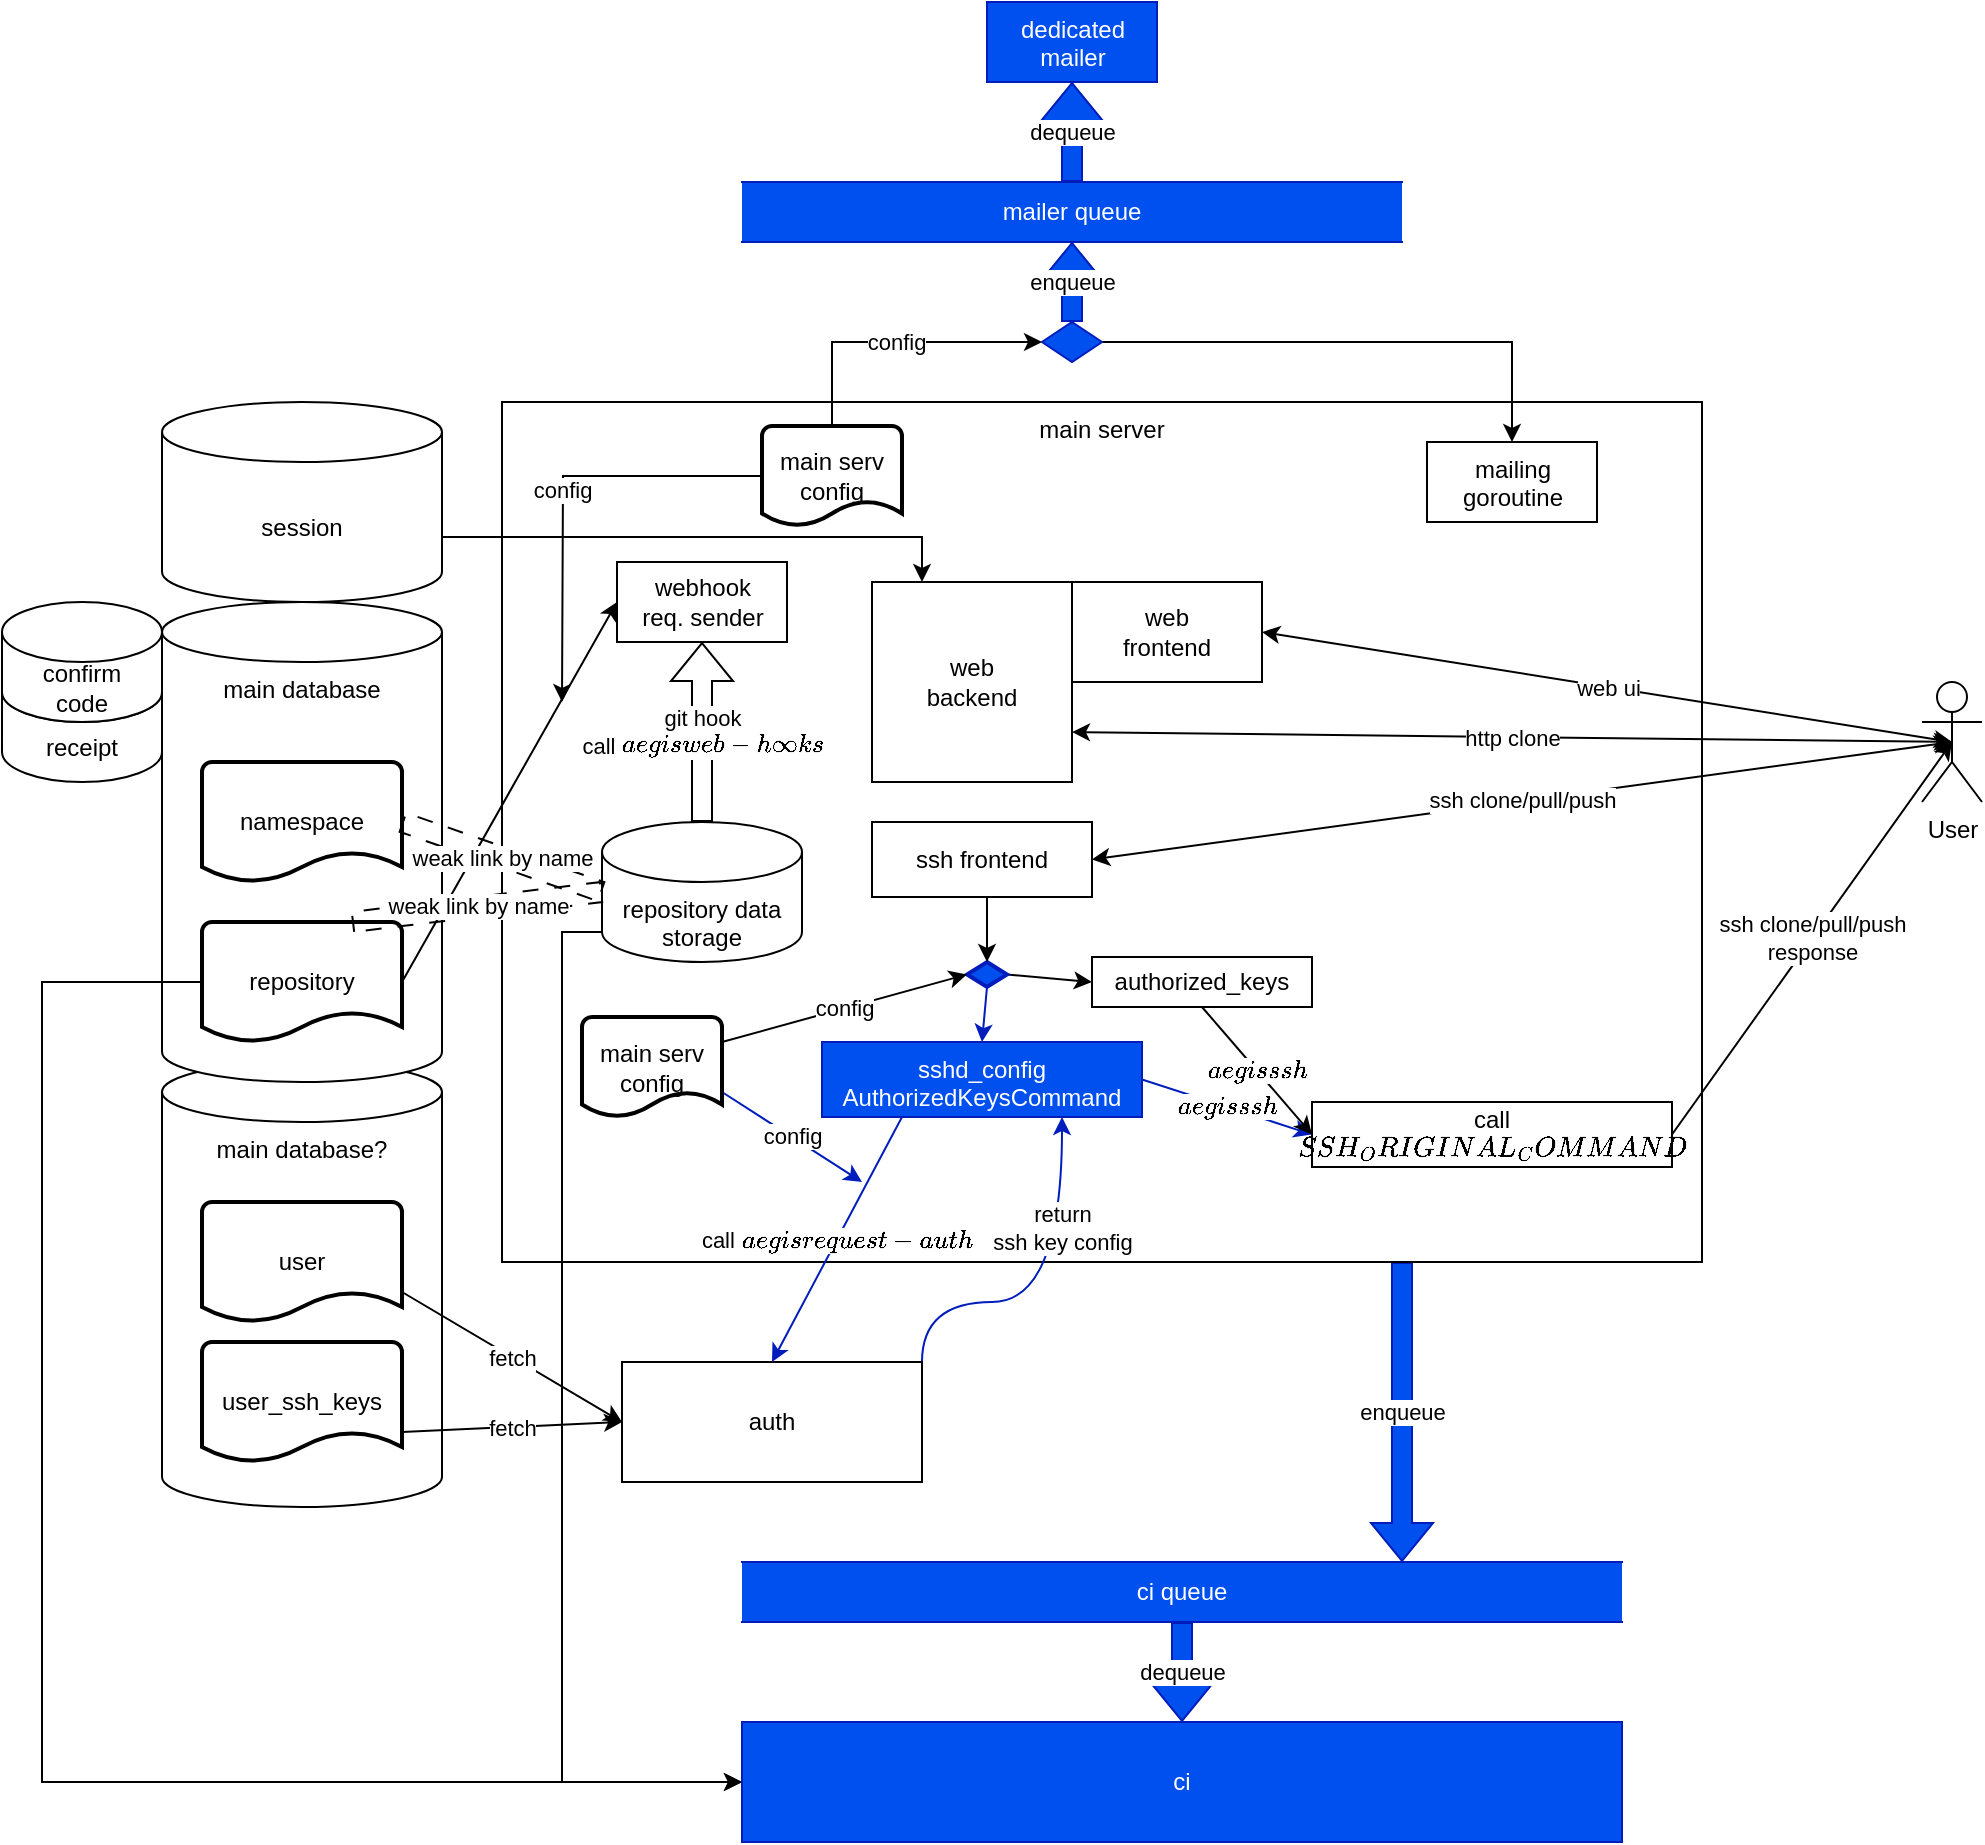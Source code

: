 <mxfile version="28.1.0">
  <diagram name="Page-1" id="-2Qo1Mikl49G80mD-3KS">
    <mxGraphModel dx="2057" dy="-151" grid="1" gridSize="10" guides="1" tooltips="1" connect="1" arrows="1" fold="1" page="1" pageScale="1" pageWidth="850" pageHeight="1100" math="0" shadow="0">
      <root>
        <mxCell id="0" />
        <mxCell id="1" parent="0" />
        <mxCell id="X72r7XVP_3cBEvhx8ZKM-105" value="main database?" style="shape=cylinder3;whiteSpace=wrap;html=1;boundedLbl=1;backgroundOutline=1;size=15;verticalAlign=top;" vertex="1" parent="1">
          <mxGeometry x="-590" y="1690" width="140" height="222.5" as="geometry" />
        </mxCell>
        <mxCell id="X72r7XVP_3cBEvhx8ZKM-45" value="main database" style="shape=cylinder3;whiteSpace=wrap;html=1;boundedLbl=1;backgroundOutline=1;size=15;verticalAlign=top;" vertex="1" parent="1">
          <mxGeometry x="-590" y="1460" width="140" height="240" as="geometry" />
        </mxCell>
        <mxCell id="X72r7XVP_3cBEvhx8ZKM-59" value="User" style="shape=umlActor;verticalLabelPosition=bottom;verticalAlign=top;html=1;outlineConnect=0;" vertex="1" parent="1">
          <mxGeometry x="290" y="1500" width="30" height="60" as="geometry" />
        </mxCell>
        <mxCell id="X72r7XVP_3cBEvhx8ZKM-75" value="fetch" style="rounded=0;orthogonalLoop=1;jettySize=auto;html=1;exitX=1;exitY=0.75;exitDx=0;exitDy=0;exitPerimeter=0;entryX=0;entryY=0.5;entryDx=0;entryDy=0;" edge="1" parent="1" source="X72r7XVP_3cBEvhx8ZKM-66" target="X72r7XVP_3cBEvhx8ZKM-69">
          <mxGeometry relative="1" as="geometry" />
        </mxCell>
        <mxCell id="X72r7XVP_3cBEvhx8ZKM-66" value="user" style="strokeWidth=2;html=1;shape=mxgraph.flowchart.document2;whiteSpace=wrap;size=0.25;" vertex="1" parent="1">
          <mxGeometry x="-570" y="1760" width="100" height="60" as="geometry" />
        </mxCell>
        <mxCell id="X72r7XVP_3cBEvhx8ZKM-76" value="fetch" style="rounded=0;orthogonalLoop=1;jettySize=auto;html=1;exitX=1;exitY=0.75;exitDx=0;exitDy=0;exitPerimeter=0;entryX=0;entryY=0.5;entryDx=0;entryDy=0;" edge="1" parent="1" source="X72r7XVP_3cBEvhx8ZKM-67" target="X72r7XVP_3cBEvhx8ZKM-69">
          <mxGeometry relative="1" as="geometry" />
        </mxCell>
        <mxCell id="X72r7XVP_3cBEvhx8ZKM-67" value="user_ssh_keys" style="strokeWidth=2;html=1;shape=mxgraph.flowchart.document2;whiteSpace=wrap;size=0.25;" vertex="1" parent="1">
          <mxGeometry x="-570" y="1830" width="100" height="60" as="geometry" />
        </mxCell>
        <mxCell id="X72r7XVP_3cBEvhx8ZKM-122" value="enqueue" style="edgeStyle=orthogonalEdgeStyle;rounded=0;orthogonalLoop=1;jettySize=auto;html=1;shape=flexArrow;entryX=0.5;entryY=1;entryDx=0;entryDy=0;exitX=0.5;exitY=0;exitDx=0;exitDy=0;fillColor=#0050ef;strokeColor=#001DBC;" edge="1" parent="1" source="X72r7XVP_3cBEvhx8ZKM-146" target="X72r7XVP_3cBEvhx8ZKM-144">
          <mxGeometry relative="1" as="geometry">
            <mxPoint x="-135" y="1240" as="sourcePoint" />
            <mxPoint x="-135" y="1190" as="targetPoint" />
          </mxGeometry>
        </mxCell>
        <mxCell id="X72r7XVP_3cBEvhx8ZKM-125" value="enqueue" style="edgeStyle=orthogonalEdgeStyle;rounded=0;orthogonalLoop=1;jettySize=auto;html=1;exitX=0.75;exitY=1;exitDx=0;exitDy=0;entryX=0.75;entryY=0;entryDx=0;entryDy=0;shape=flexArrow;fillColor=#0050ef;strokeColor=#001DBC;" edge="1" parent="1" source="X72r7XVP_3cBEvhx8ZKM-68" target="X72r7XVP_3cBEvhx8ZKM-143">
          <mxGeometry relative="1" as="geometry" />
        </mxCell>
        <mxCell id="X72r7XVP_3cBEvhx8ZKM-68" value="main server" style="rounded=0;whiteSpace=wrap;html=1;verticalAlign=top;" vertex="1" parent="1">
          <mxGeometry x="-420" y="1360" width="600" height="430" as="geometry" />
        </mxCell>
        <mxCell id="X72r7XVP_3cBEvhx8ZKM-77" value="return&lt;div&gt;ssh key config&lt;/div&gt;" style="edgeStyle=orthogonalEdgeStyle;rounded=0;orthogonalLoop=1;jettySize=auto;html=1;exitX=1;exitY=0;exitDx=0;exitDy=0;entryX=0.75;entryY=1;entryDx=0;entryDy=0;curved=1;fillColor=#0050ef;strokeColor=#001DBC;" edge="1" parent="1" source="X72r7XVP_3cBEvhx8ZKM-69" target="X72r7XVP_3cBEvhx8ZKM-70">
          <mxGeometry x="0.429" relative="1" as="geometry">
            <Array as="points">
              <mxPoint x="-140" y="1810" />
            </Array>
            <mxPoint as="offset" />
          </mxGeometry>
        </mxCell>
        <mxCell id="X72r7XVP_3cBEvhx8ZKM-69" value="auth" style="rounded=0;whiteSpace=wrap;html=1;verticalAlign=middle;" vertex="1" parent="1">
          <mxGeometry x="-360" y="1840" width="150" height="60" as="geometry" />
        </mxCell>
        <mxCell id="X72r7XVP_3cBEvhx8ZKM-72" value="call `aegis request-auth`" style="rounded=0;orthogonalLoop=1;jettySize=auto;html=1;exitX=0.25;exitY=1;exitDx=0;exitDy=0;entryX=0.5;entryY=0;entryDx=0;entryDy=0;fillColor=#0050ef;strokeColor=#001DBC;" edge="1" parent="1" source="X72r7XVP_3cBEvhx8ZKM-70" target="X72r7XVP_3cBEvhx8ZKM-69">
          <mxGeometry relative="1" as="geometry" />
        </mxCell>
        <mxCell id="X72r7XVP_3cBEvhx8ZKM-139" value="`aegis ssh`" style="rounded=0;orthogonalLoop=1;jettySize=auto;html=1;exitX=1;exitY=0.5;exitDx=0;exitDy=0;entryX=0;entryY=0.5;entryDx=0;entryDy=0;fillColor=#0050ef;strokeColor=#001DBC;" edge="1" parent="1" source="X72r7XVP_3cBEvhx8ZKM-70" target="X72r7XVP_3cBEvhx8ZKM-138">
          <mxGeometry relative="1" as="geometry" />
        </mxCell>
        <mxCell id="X72r7XVP_3cBEvhx8ZKM-70" value="sshd_config&lt;div&gt;AuthorizedKeysCommand&lt;/div&gt;" style="rounded=0;whiteSpace=wrap;html=1;verticalAlign=top;fillColor=#0050ef;fontColor=#ffffff;strokeColor=#001DBC;" vertex="1" parent="1">
          <mxGeometry x="-260" y="1680" width="160" height="37.5" as="geometry" />
        </mxCell>
        <mxCell id="X72r7XVP_3cBEvhx8ZKM-73" value="config" style="rounded=0;orthogonalLoop=1;jettySize=auto;html=1;exitX=1;exitY=0.75;exitDx=0;exitDy=0;exitPerimeter=0;fillColor=#0050ef;strokeColor=#001DBC;" edge="1" parent="1" source="X72r7XVP_3cBEvhx8ZKM-71">
          <mxGeometry relative="1" as="geometry">
            <mxPoint x="-240" y="1750" as="targetPoint" />
          </mxGeometry>
        </mxCell>
        <mxCell id="X72r7XVP_3cBEvhx8ZKM-71" value="main serv&lt;div&gt;config&lt;/div&gt;" style="strokeWidth=2;html=1;shape=mxgraph.flowchart.document2;whiteSpace=wrap;size=0.25;" vertex="1" parent="1">
          <mxGeometry x="-380" y="1667.5" width="70" height="50" as="geometry" />
        </mxCell>
        <mxCell id="X72r7XVP_3cBEvhx8ZKM-152" style="edgeStyle=orthogonalEdgeStyle;rounded=0;orthogonalLoop=1;jettySize=auto;html=1;exitX=0;exitY=1;exitDx=0;exitDy=-15;exitPerimeter=0;entryX=0;entryY=0.5;entryDx=0;entryDy=0;" edge="1" parent="1" source="X72r7XVP_3cBEvhx8ZKM-78" target="X72r7XVP_3cBEvhx8ZKM-124">
          <mxGeometry relative="1" as="geometry" />
        </mxCell>
        <mxCell id="X72r7XVP_3cBEvhx8ZKM-155" value="git hook&lt;div&gt;call `aegis web-hooks`&lt;/div&gt;" style="edgeStyle=orthogonalEdgeStyle;rounded=0;orthogonalLoop=1;jettySize=auto;html=1;exitX=0.5;exitY=0;exitDx=0;exitDy=0;exitPerimeter=0;entryX=0.5;entryY=1;entryDx=0;entryDy=0;shape=flexArrow;" edge="1" parent="1" source="X72r7XVP_3cBEvhx8ZKM-78" target="X72r7XVP_3cBEvhx8ZKM-153">
          <mxGeometry relative="1" as="geometry" />
        </mxCell>
        <mxCell id="X72r7XVP_3cBEvhx8ZKM-78" value="repository data storage" style="shape=cylinder3;whiteSpace=wrap;html=1;boundedLbl=1;backgroundOutline=1;size=15;verticalAlign=top;" vertex="1" parent="1">
          <mxGeometry x="-370" y="1570" width="100" height="70" as="geometry" />
        </mxCell>
        <mxCell id="X72r7XVP_3cBEvhx8ZKM-121" style="edgeStyle=orthogonalEdgeStyle;rounded=0;orthogonalLoop=1;jettySize=auto;html=1;exitX=0;exitY=0.5;exitDx=0;exitDy=0;exitPerimeter=0;entryX=0;entryY=0.5;entryDx=0;entryDy=0;" edge="1" parent="1" source="X72r7XVP_3cBEvhx8ZKM-79" target="X72r7XVP_3cBEvhx8ZKM-124">
          <mxGeometry relative="1" as="geometry">
            <Array as="points">
              <mxPoint x="-650" y="1650" />
              <mxPoint x="-650" y="2050" />
            </Array>
          </mxGeometry>
        </mxCell>
        <mxCell id="X72r7XVP_3cBEvhx8ZKM-156" style="rounded=0;orthogonalLoop=1;jettySize=auto;html=1;exitX=1;exitY=0.5;exitDx=0;exitDy=0;exitPerimeter=0;entryX=0;entryY=0.5;entryDx=0;entryDy=0;" edge="1" parent="1" source="X72r7XVP_3cBEvhx8ZKM-79" target="X72r7XVP_3cBEvhx8ZKM-153">
          <mxGeometry relative="1" as="geometry" />
        </mxCell>
        <mxCell id="X72r7XVP_3cBEvhx8ZKM-79" value="repository" style="strokeWidth=2;html=1;shape=mxgraph.flowchart.document2;whiteSpace=wrap;size=0.25;" vertex="1" parent="1">
          <mxGeometry x="-570" y="1620" width="100" height="60" as="geometry" />
        </mxCell>
        <mxCell id="X72r7XVP_3cBEvhx8ZKM-80" value="weak link by name" style="rounded=0;orthogonalLoop=1;jettySize=auto;html=1;exitX=0.75;exitY=0;exitDx=0;exitDy=0;exitPerimeter=0;entryX=0;entryY=0.5;entryDx=0;entryDy=0;entryPerimeter=0;shape=flexArrow;endArrow=none;endFill=0;dashed=1;dashPattern=8 8;" edge="1" parent="1" source="X72r7XVP_3cBEvhx8ZKM-79" target="X72r7XVP_3cBEvhx8ZKM-78">
          <mxGeometry relative="1" as="geometry" />
        </mxCell>
        <mxCell id="X72r7XVP_3cBEvhx8ZKM-83" value="ssh frontend" style="rounded=0;whiteSpace=wrap;html=1;verticalAlign=middle;" vertex="1" parent="1">
          <mxGeometry x="-235" y="1570" width="110" height="37.5" as="geometry" />
        </mxCell>
        <mxCell id="X72r7XVP_3cBEvhx8ZKM-84" value="ssh clone/pull/push" style="rounded=0;orthogonalLoop=1;jettySize=auto;html=1;exitX=0.5;exitY=0.5;exitDx=0;exitDy=0;exitPerimeter=0;entryX=1;entryY=0.5;entryDx=0;entryDy=0;startArrow=classic;startFill=1;" edge="1" parent="1" source="X72r7XVP_3cBEvhx8ZKM-59" target="X72r7XVP_3cBEvhx8ZKM-83">
          <mxGeometry relative="1" as="geometry" />
        </mxCell>
        <mxCell id="X72r7XVP_3cBEvhx8ZKM-106" value="namespace" style="strokeWidth=2;html=1;shape=mxgraph.flowchart.document2;whiteSpace=wrap;size=0.25;" vertex="1" parent="1">
          <mxGeometry x="-570" y="1540" width="100" height="60" as="geometry" />
        </mxCell>
        <mxCell id="X72r7XVP_3cBEvhx8ZKM-107" value="web&lt;div&gt;frontend&lt;/div&gt;" style="rounded=0;whiteSpace=wrap;html=1;" vertex="1" parent="1">
          <mxGeometry x="-135" y="1450" width="95" height="50" as="geometry" />
        </mxCell>
        <mxCell id="X72r7XVP_3cBEvhx8ZKM-108" value="web&lt;div&gt;backend&lt;/div&gt;" style="rounded=0;whiteSpace=wrap;html=1;" vertex="1" parent="1">
          <mxGeometry x="-235" y="1450" width="100" height="100" as="geometry" />
        </mxCell>
        <mxCell id="X72r7XVP_3cBEvhx8ZKM-154" style="edgeStyle=orthogonalEdgeStyle;rounded=0;orthogonalLoop=1;jettySize=auto;html=1;exitX=1;exitY=0;exitDx=0;exitDy=67.5;exitPerimeter=0;entryX=0.25;entryY=0;entryDx=0;entryDy=0;" edge="1" parent="1" source="X72r7XVP_3cBEvhx8ZKM-109" target="X72r7XVP_3cBEvhx8ZKM-108">
          <mxGeometry relative="1" as="geometry" />
        </mxCell>
        <mxCell id="X72r7XVP_3cBEvhx8ZKM-109" value="session" style="shape=cylinder3;whiteSpace=wrap;html=1;boundedLbl=1;backgroundOutline=1;size=15;" vertex="1" parent="1">
          <mxGeometry x="-590" y="1360" width="140" height="100" as="geometry" />
        </mxCell>
        <mxCell id="X72r7XVP_3cBEvhx8ZKM-110" value="receipt" style="shape=cylinder3;whiteSpace=wrap;html=1;boundedLbl=1;backgroundOutline=1;size=15;" vertex="1" parent="1">
          <mxGeometry x="-670" y="1490" width="80" height="60" as="geometry" />
        </mxCell>
        <mxCell id="X72r7XVP_3cBEvhx8ZKM-111" value="confirm&lt;div&gt;code&lt;/div&gt;" style="shape=cylinder3;whiteSpace=wrap;html=1;boundedLbl=1;backgroundOutline=1;size=15;" vertex="1" parent="1">
          <mxGeometry x="-670" y="1460" width="80" height="60" as="geometry" />
        </mxCell>
        <mxCell id="X72r7XVP_3cBEvhx8ZKM-113" value="http clone" style="rounded=0;orthogonalLoop=1;jettySize=auto;html=1;exitX=0.5;exitY=0.5;exitDx=0;exitDy=0;exitPerimeter=0;entryX=1;entryY=0.75;entryDx=0;entryDy=0;startArrow=classic;startFill=1;" edge="1" parent="1" source="X72r7XVP_3cBEvhx8ZKM-59" target="X72r7XVP_3cBEvhx8ZKM-108">
          <mxGeometry relative="1" as="geometry" />
        </mxCell>
        <mxCell id="X72r7XVP_3cBEvhx8ZKM-112" value="web ui" style="rounded=0;orthogonalLoop=1;jettySize=auto;html=1;exitX=0.5;exitY=0.5;exitDx=0;exitDy=0;exitPerimeter=0;entryX=1;entryY=0.5;entryDx=0;entryDy=0;startArrow=classic;startFill=1;" edge="1" parent="1" source="X72r7XVP_3cBEvhx8ZKM-59" target="X72r7XVP_3cBEvhx8ZKM-107">
          <mxGeometry relative="1" as="geometry" />
        </mxCell>
        <mxCell id="X72r7XVP_3cBEvhx8ZKM-115" value="dedicated mailer" style="rounded=0;whiteSpace=wrap;html=1;verticalAlign=top;fillColor=#0050ef;fontColor=#ffffff;strokeColor=#001DBC;" vertex="1" parent="1">
          <mxGeometry x="-177.5" y="1160" width="85" height="40" as="geometry" />
        </mxCell>
        <mxCell id="X72r7XVP_3cBEvhx8ZKM-123" value="dequeue" style="edgeStyle=orthogonalEdgeStyle;rounded=0;orthogonalLoop=1;jettySize=auto;html=1;shape=flexArrow;exitX=0.5;exitY=0;exitDx=0;exitDy=0;fillColor=#0050ef;strokeColor=#001DBC;" edge="1" parent="1" source="X72r7XVP_3cBEvhx8ZKM-144" target="X72r7XVP_3cBEvhx8ZKM-115">
          <mxGeometry relative="1" as="geometry">
            <mxPoint x="-135" y="1230" as="sourcePoint" />
          </mxGeometry>
        </mxCell>
        <mxCell id="X72r7XVP_3cBEvhx8ZKM-126" value="dequeue" style="edgeStyle=orthogonalEdgeStyle;rounded=0;orthogonalLoop=1;jettySize=auto;html=1;shape=flexArrow;exitX=0.5;exitY=1;exitDx=0;exitDy=0;fillColor=#0050ef;strokeColor=#001DBC;" edge="1" parent="1" source="X72r7XVP_3cBEvhx8ZKM-143" target="X72r7XVP_3cBEvhx8ZKM-124">
          <mxGeometry relative="1" as="geometry" />
        </mxCell>
        <mxCell id="X72r7XVP_3cBEvhx8ZKM-124" value="ci" style="rounded=0;whiteSpace=wrap;html=1;verticalAlign=middle;fillColor=#0050ef;fontColor=#ffffff;strokeColor=#001DBC;" vertex="1" parent="1">
          <mxGeometry x="-300" y="2020" width="440" height="60" as="geometry" />
        </mxCell>
        <mxCell id="X72r7XVP_3cBEvhx8ZKM-141" value="`aegis ssh`" style="rounded=0;orthogonalLoop=1;jettySize=auto;html=1;exitX=0.5;exitY=1;exitDx=0;exitDy=0;entryX=0;entryY=0.5;entryDx=0;entryDy=0;" edge="1" parent="1" source="X72r7XVP_3cBEvhx8ZKM-128" target="X72r7XVP_3cBEvhx8ZKM-138">
          <mxGeometry relative="1" as="geometry" />
        </mxCell>
        <mxCell id="X72r7XVP_3cBEvhx8ZKM-128" value="authorized_keys" style="rounded=0;whiteSpace=wrap;html=1;verticalAlign=middle;" vertex="1" parent="1">
          <mxGeometry x="-125" y="1637.5" width="110" height="25" as="geometry" />
        </mxCell>
        <mxCell id="X72r7XVP_3cBEvhx8ZKM-136" style="rounded=0;orthogonalLoop=1;jettySize=auto;html=1;exitX=0.5;exitY=1;exitDx=0;exitDy=0;exitPerimeter=0;entryX=0.5;entryY=0;entryDx=0;entryDy=0;fillColor=#0050ef;strokeColor=#001DBC;" edge="1" parent="1" source="X72r7XVP_3cBEvhx8ZKM-132" target="X72r7XVP_3cBEvhx8ZKM-70">
          <mxGeometry relative="1" as="geometry" />
        </mxCell>
        <mxCell id="X72r7XVP_3cBEvhx8ZKM-137" style="rounded=0;orthogonalLoop=1;jettySize=auto;html=1;exitX=1;exitY=0.5;exitDx=0;exitDy=0;exitPerimeter=0;entryX=0;entryY=0.5;entryDx=0;entryDy=0;" edge="1" parent="1" source="X72r7XVP_3cBEvhx8ZKM-132" target="X72r7XVP_3cBEvhx8ZKM-128">
          <mxGeometry relative="1" as="geometry" />
        </mxCell>
        <mxCell id="X72r7XVP_3cBEvhx8ZKM-132" value="" style="strokeWidth=2;html=1;shape=mxgraph.flowchart.decision;whiteSpace=wrap;fillColor=#0050ef;fontColor=#ffffff;strokeColor=#001DBC;" vertex="1" parent="1">
          <mxGeometry x="-187.5" y="1640" width="20" height="12.5" as="geometry" />
        </mxCell>
        <mxCell id="X72r7XVP_3cBEvhx8ZKM-134" value="config" style="rounded=0;orthogonalLoop=1;jettySize=auto;html=1;exitX=1;exitY=0.25;exitDx=0;exitDy=0;exitPerimeter=0;entryX=0;entryY=0.5;entryDx=0;entryDy=0;entryPerimeter=0;" edge="1" parent="1" source="X72r7XVP_3cBEvhx8ZKM-71" target="X72r7XVP_3cBEvhx8ZKM-132">
          <mxGeometry relative="1" as="geometry" />
        </mxCell>
        <mxCell id="X72r7XVP_3cBEvhx8ZKM-135" style="edgeStyle=orthogonalEdgeStyle;rounded=0;orthogonalLoop=1;jettySize=auto;html=1;exitX=0.5;exitY=1;exitDx=0;exitDy=0;entryX=0.5;entryY=0;entryDx=0;entryDy=0;entryPerimeter=0;" edge="1" parent="1" source="X72r7XVP_3cBEvhx8ZKM-83" target="X72r7XVP_3cBEvhx8ZKM-132">
          <mxGeometry relative="1" as="geometry" />
        </mxCell>
        <mxCell id="X72r7XVP_3cBEvhx8ZKM-138" value="call `SSH_ORIGINAL_COMMAND`" style="rounded=0;whiteSpace=wrap;html=1;verticalAlign=middle;" vertex="1" parent="1">
          <mxGeometry x="-15" y="1710" width="180" height="32.5" as="geometry" />
        </mxCell>
        <mxCell id="X72r7XVP_3cBEvhx8ZKM-142" value="ssh clone/pull/push&lt;div&gt;response&lt;/div&gt;" style="rounded=0;orthogonalLoop=1;jettySize=auto;html=1;exitX=1;exitY=0.5;exitDx=0;exitDy=0;entryX=0.5;entryY=0.5;entryDx=0;entryDy=0;entryPerimeter=0;" edge="1" parent="1" source="X72r7XVP_3cBEvhx8ZKM-138" target="X72r7XVP_3cBEvhx8ZKM-59">
          <mxGeometry relative="1" as="geometry" />
        </mxCell>
        <mxCell id="X72r7XVP_3cBEvhx8ZKM-143" value="ci queue" style="shape=partialRectangle;whiteSpace=wrap;html=1;left=0;right=0;fillColor=#0050ef;fontColor=#ffffff;strokeColor=#001DBC;" vertex="1" parent="1">
          <mxGeometry x="-300" y="1940" width="440" height="30" as="geometry" />
        </mxCell>
        <mxCell id="X72r7XVP_3cBEvhx8ZKM-144" value="mailer queue" style="shape=partialRectangle;whiteSpace=wrap;html=1;left=0;right=0;fillColor=#0050ef;fontColor=#ffffff;strokeColor=#001DBC;" vertex="1" parent="1">
          <mxGeometry x="-300" y="1250" width="330" height="30" as="geometry" />
        </mxCell>
        <mxCell id="X72r7XVP_3cBEvhx8ZKM-145" value="mailing goroutine" style="rounded=0;whiteSpace=wrap;html=1;verticalAlign=top;" vertex="1" parent="1">
          <mxGeometry x="42.5" y="1380" width="85" height="40" as="geometry" />
        </mxCell>
        <mxCell id="X72r7XVP_3cBEvhx8ZKM-149" value="" style="edgeStyle=orthogonalEdgeStyle;rounded=0;orthogonalLoop=1;jettySize=auto;html=1;" edge="1" parent="1" source="X72r7XVP_3cBEvhx8ZKM-146" target="X72r7XVP_3cBEvhx8ZKM-145">
          <mxGeometry relative="1" as="geometry" />
        </mxCell>
        <mxCell id="X72r7XVP_3cBEvhx8ZKM-146" value="" style="rhombus;whiteSpace=wrap;html=1;fillColor=#0050ef;fontColor=#ffffff;strokeColor=#001DBC;" vertex="1" parent="1">
          <mxGeometry x="-150" y="1320" width="30" height="20" as="geometry" />
        </mxCell>
        <mxCell id="X72r7XVP_3cBEvhx8ZKM-148" value="config" style="edgeStyle=orthogonalEdgeStyle;rounded=0;orthogonalLoop=1;jettySize=auto;html=1;exitX=0.5;exitY=0;exitDx=0;exitDy=0;exitPerimeter=0;entryX=0;entryY=0.5;entryDx=0;entryDy=0;" edge="1" parent="1" source="X72r7XVP_3cBEvhx8ZKM-147" target="X72r7XVP_3cBEvhx8ZKM-146">
          <mxGeometry relative="1" as="geometry" />
        </mxCell>
        <mxCell id="X72r7XVP_3cBEvhx8ZKM-157" value="config" style="edgeStyle=orthogonalEdgeStyle;rounded=0;orthogonalLoop=1;jettySize=auto;html=1;exitX=0;exitY=0.5;exitDx=0;exitDy=0;exitPerimeter=0;" edge="1" parent="1" source="X72r7XVP_3cBEvhx8ZKM-147">
          <mxGeometry relative="1" as="geometry">
            <mxPoint x="-390" y="1510" as="targetPoint" />
          </mxGeometry>
        </mxCell>
        <mxCell id="X72r7XVP_3cBEvhx8ZKM-147" value="main serv&lt;div&gt;config&lt;/div&gt;" style="strokeWidth=2;html=1;shape=mxgraph.flowchart.document2;whiteSpace=wrap;size=0.25;" vertex="1" parent="1">
          <mxGeometry x="-290" y="1372" width="70" height="50" as="geometry" />
        </mxCell>
        <mxCell id="X72r7XVP_3cBEvhx8ZKM-151" value="weak link by name" style="rounded=0;orthogonalLoop=1;jettySize=auto;html=1;exitX=1;exitY=0.5;exitDx=0;exitDy=0;exitPerimeter=0;entryX=0;entryY=0.5;entryDx=0;entryDy=0;entryPerimeter=0;shape=flexArrow;dashed=1;dashPattern=8 8;endArrow=none;endFill=0;" edge="1" parent="1" source="X72r7XVP_3cBEvhx8ZKM-106" target="X72r7XVP_3cBEvhx8ZKM-78">
          <mxGeometry relative="1" as="geometry" />
        </mxCell>
        <mxCell id="X72r7XVP_3cBEvhx8ZKM-153" value="webhook&lt;div&gt;req. sender&lt;/div&gt;" style="rounded=0;whiteSpace=wrap;html=1;verticalAlign=middle;" vertex="1" parent="1">
          <mxGeometry x="-362.5" y="1440" width="85" height="40" as="geometry" />
        </mxCell>
      </root>
    </mxGraphModel>
  </diagram>
</mxfile>
